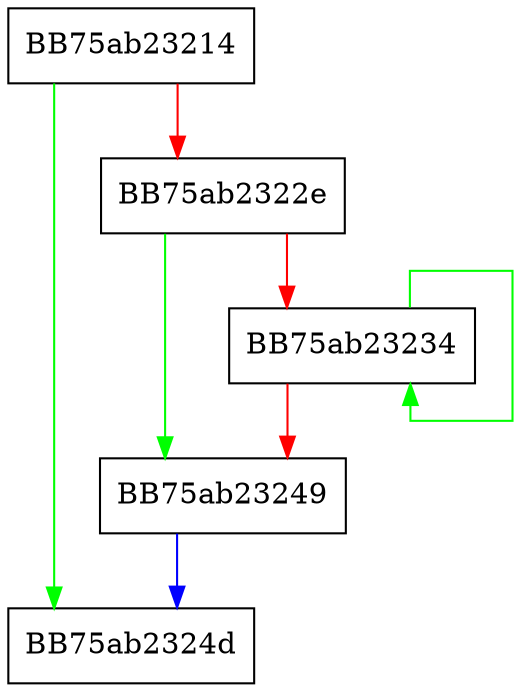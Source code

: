 digraph clear {
  node [shape="box"];
  graph [splines=ortho];
  BB75ab23214 -> BB75ab2324d [color="green"];
  BB75ab23214 -> BB75ab2322e [color="red"];
  BB75ab2322e -> BB75ab23249 [color="green"];
  BB75ab2322e -> BB75ab23234 [color="red"];
  BB75ab23234 -> BB75ab23234 [color="green"];
  BB75ab23234 -> BB75ab23249 [color="red"];
  BB75ab23249 -> BB75ab2324d [color="blue"];
}